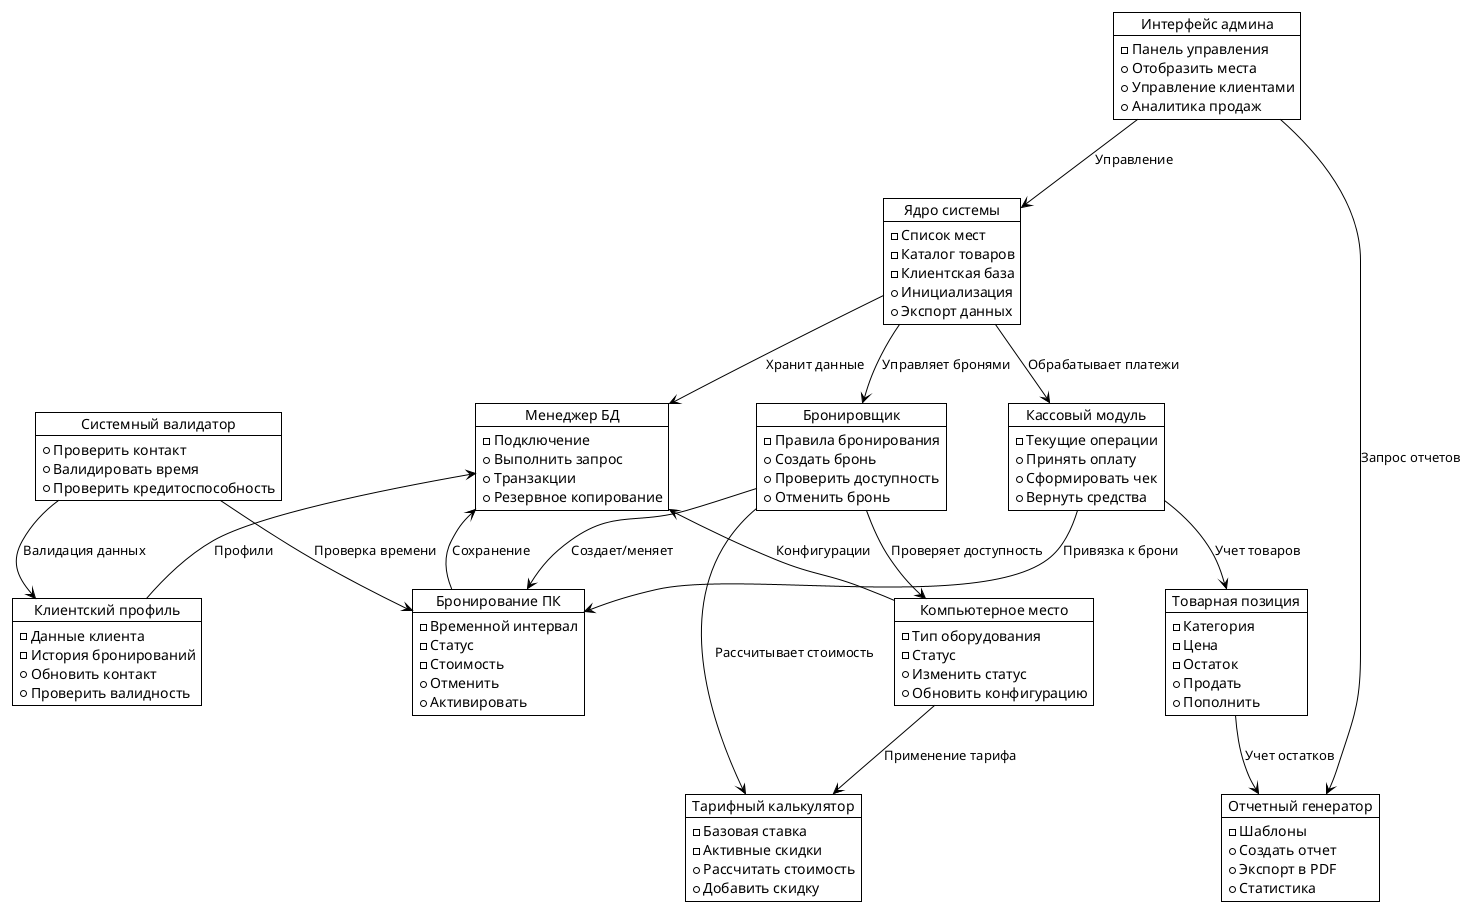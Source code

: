 @startuml
!theme plain

' Основные объекты системы
object "Клиентский профиль" as client {
  - Данные клиента
  - История бронирований
  + Обновить контакт
  + Проверить валидность
}

object "Товарная позиция" as product {
  - Категория
  - Цена
  - Остаток
  + Продать
  + Пополнить
}

object "Бронирование ПК" as reservation {
  - Временной интервал
  - Статус
  - Стоимость
  + Отменить
  + Активировать
}

object "Компьютерное место" as seat {
  - Тип оборудования
  - Статус
  + Изменить статус
  + Обновить конфигурацию
}

object "Тарифный калькулятор" as tariff {
  - Базовая ставка
  - Активные скидки
  + Рассчитать стоимость
  + Добавить скидку
}

object "Ядро системы" as core {
  - Список мест
  - Каталог товаров
  - Клиентская база
  + Инициализация
  + Экспорт данных
}

object "Менеджер БД" as db {
  - Подключение
  + Выполнить запрос
  + Транзакции
  + Резервное копирование
}

object "Бронировщик" as res_manager {
  - Правила бронирования
  + Создать бронь
  + Проверить доступность
  + Отменить бронь
}

object "Интерфейс админа" as admin_ui {
  - Панель управления
  + Отобразить места
  + Управление клиентами
  + Аналитика продаж
}

object "Кассовый модуль" as payment {
  - Текущие операции
  + Принять оплату
  + Сформировать чек
  + Вернуть средства
}

object "Системный валидатор" as validator {
  + Проверить контакт
  + Валидировать время
  + Проверить кредитоспособность
}

object "Отчетный генератор" as reporter {
  - Шаблоны
  + Создать отчет
  + Экспорт в PDF
  + Статистика
}

' Взаимодействия
core --> db : Хранит данные
core --> res_manager : Управляет бронями
core --> payment : Обрабатывает платежи

res_manager --> reservation : Создает/меняет
res_manager --> seat : Проверяет доступность
res_manager --> tariff : Рассчитывает стоимость

admin_ui --> core : Управление
admin_ui --> reporter : Запрос отчетов

payment --> product : Учет товаров
payment --> reservation : Привязка к брони

validator --> client : Валидация данных
validator --> reservation : Проверка времени

seat --> tariff : Применение тарифа
product --> reporter : Учет остатков

db <-- reservation : Сохранение
db <-- client : Профили
db <-- seat : Конфигурации
@enduml